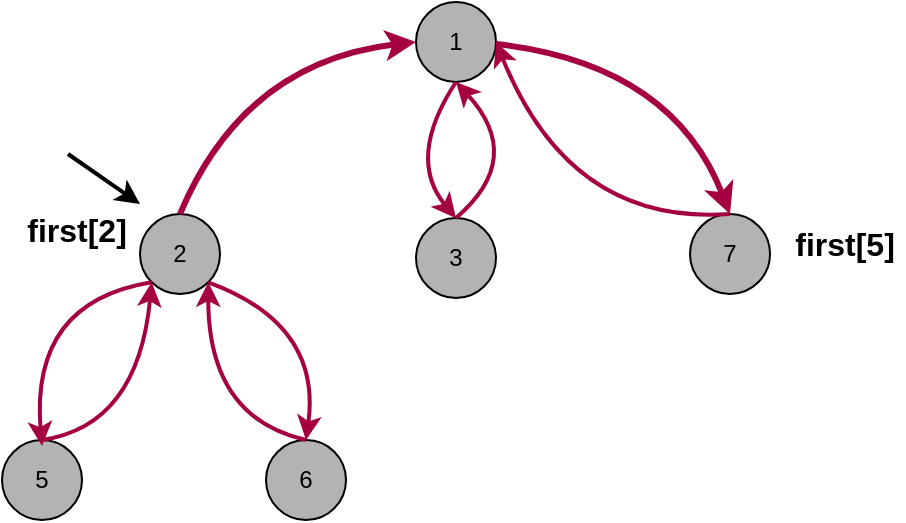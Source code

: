 <mxfile>
    <diagram id="UzlfY-F97uwRzXLrC-hK" name="第 1 页">
        <mxGraphModel dx="1094" dy="506" grid="0" gridSize="10" guides="1" tooltips="1" connect="1" arrows="1" fold="1" page="1" pageScale="1" pageWidth="827" pageHeight="1169" background="#ffffff" math="0" shadow="0">
            <root>
                <mxCell id="0"/>
                <mxCell id="1" parent="0"/>
                <mxCell id="45" value="&lt;font color=&quot;#000000&quot;&gt;1&lt;/font&gt;" style="ellipse;whiteSpace=wrap;html=1;aspect=fixed;fillColor=#B3B3B3;" parent="1" vertex="1">
                    <mxGeometry x="431" y="484" width="40" height="40" as="geometry"/>
                </mxCell>
                <mxCell id="47" value="&lt;font color=&quot;#000000&quot;&gt;2&lt;/font&gt;" style="ellipse;whiteSpace=wrap;html=1;aspect=fixed;fillColor=#B3B3B3;" parent="1" vertex="1">
                    <mxGeometry x="293" y="590" width="40" height="40" as="geometry"/>
                </mxCell>
                <mxCell id="49" value="&lt;font color=&quot;#000000&quot;&gt;3&lt;/font&gt;" style="ellipse;whiteSpace=wrap;html=1;aspect=fixed;fillColor=#B3B3B3;" parent="1" vertex="1">
                    <mxGeometry x="431" y="592" width="40" height="40" as="geometry"/>
                </mxCell>
                <mxCell id="51" value="&lt;font color=&quot;#000000&quot;&gt;7&lt;br&gt;&lt;/font&gt;" style="ellipse;whiteSpace=wrap;html=1;aspect=fixed;fillColor=#B3B3B3;" parent="1" vertex="1">
                    <mxGeometry x="568" y="590" width="40" height="40" as="geometry"/>
                </mxCell>
                <mxCell id="56" value="&lt;font color=&quot;#000000&quot;&gt;5&lt;/font&gt;" style="ellipse;whiteSpace=wrap;html=1;aspect=fixed;fillColor=#B3B3B3;" parent="1" vertex="1">
                    <mxGeometry x="224" y="703" width="40" height="40" as="geometry"/>
                </mxCell>
                <mxCell id="58" value="&lt;font color=&quot;#000000&quot;&gt;6&lt;/font&gt;" style="ellipse;whiteSpace=wrap;html=1;aspect=fixed;fillColor=#B3B3B3;" parent="1" vertex="1">
                    <mxGeometry x="356" y="703" width="40" height="40" as="geometry"/>
                </mxCell>
                <mxCell id="78" value="" style="curved=1;endArrow=classic;html=1;strokeColor=#A50040;entryX=0.5;entryY=0;entryDx=0;entryDy=0;exitX=1;exitY=1;exitDx=0;exitDy=0;fillColor=#d80073;strokeWidth=2;" parent="1" source="47" target="58" edge="1">
                    <mxGeometry width="50" height="50" relative="1" as="geometry">
                        <mxPoint x="303" y="610" as="sourcePoint"/>
                        <mxPoint x="239.858" y="718.858" as="targetPoint"/>
                        <Array as="points">
                            <mxPoint x="384" y="645"/>
                        </Array>
                    </mxGeometry>
                </mxCell>
                <mxCell id="81" value="" style="curved=1;endArrow=classic;html=1;strokeColor=#A50040;entryX=0;entryY=1;entryDx=0;entryDy=0;exitX=0.5;exitY=0;exitDx=0;exitDy=0;fillColor=#d80073;strokeWidth=2;" parent="1" source="56" target="47" edge="1">
                    <mxGeometry width="50" height="50" relative="1" as="geometry">
                        <mxPoint x="326.142" y="774.928" as="sourcePoint"/>
                        <mxPoint x="269" y="671.07" as="targetPoint"/>
                        <Array as="points">
                            <mxPoint x="292" y="696"/>
                        </Array>
                    </mxGeometry>
                </mxCell>
                <mxCell id="84" value="" style="curved=1;endArrow=classic;html=1;strokeColor=#A50040;exitX=0.5;exitY=0;exitDx=0;exitDy=0;entryX=1;entryY=1;entryDx=0;entryDy=0;fillColor=#d80073;strokeWidth=2;" parent="1" source="58" target="47" edge="1">
                    <mxGeometry width="50" height="50" relative="1" as="geometry">
                        <mxPoint x="355" y="729" as="sourcePoint"/>
                        <mxPoint x="353" y="625" as="targetPoint"/>
                        <Array as="points">
                            <mxPoint x="327" y="692"/>
                        </Array>
                    </mxGeometry>
                </mxCell>
                <mxCell id="89" value="" style="curved=1;endArrow=classic;html=1;strokeColor=#A50040;entryX=0;entryY=1;entryDx=0;entryDy=0;exitX=0;exitY=1;exitDx=0;exitDy=0;fillColor=#d80073;strokeWidth=2;" parent="1" source="47" edge="1">
                    <mxGeometry width="50" height="50" relative="1" as="geometry">
                        <mxPoint x="293" y="627" as="sourcePoint"/>
                        <mxPoint x="244" y="706" as="targetPoint"/>
                        <Array as="points">
                            <mxPoint x="238" y="634"/>
                        </Array>
                    </mxGeometry>
                </mxCell>
                <mxCell id="90" value="" style="curved=1;endArrow=classic;html=1;strokeColor=#A50040;entryX=0;entryY=0.5;entryDx=0;entryDy=0;exitX=0.5;exitY=0;exitDx=0;exitDy=0;fillColor=#d80073;strokeWidth=3;" parent="1" source="47" target="45" edge="1">
                    <mxGeometry width="50" height="50" relative="1" as="geometry">
                        <mxPoint x="301" y="548.86" as="sourcePoint"/>
                        <mxPoint x="355.858" y="470.002" as="targetPoint"/>
                        <Array as="points">
                            <mxPoint x="345" y="514"/>
                        </Array>
                    </mxGeometry>
                </mxCell>
                <mxCell id="91" value="" style="curved=1;endArrow=classic;html=1;strokeColor=#A50040;entryX=0.5;entryY=1;entryDx=0;entryDy=0;fillColor=#d80073;strokeWidth=2;exitX=0.5;exitY=0;exitDx=0;exitDy=0;" parent="1" source="49" target="45" edge="1">
                    <mxGeometry width="50" height="50" relative="1" as="geometry">
                        <mxPoint x="458" y="590" as="sourcePoint"/>
                        <mxPoint x="525.858" y="534.002" as="targetPoint"/>
                        <Array as="points">
                            <mxPoint x="486" y="562"/>
                        </Array>
                    </mxGeometry>
                </mxCell>
                <mxCell id="92" value="" style="curved=1;endArrow=classic;html=1;strokeColor=#A50040;entryX=0.5;entryY=0;entryDx=0;entryDy=0;exitX=0.5;exitY=1;exitDx=0;exitDy=0;fillColor=#d80073;strokeWidth=2;" parent="1" source="45" target="49" edge="1">
                    <mxGeometry width="50" height="50" relative="1" as="geometry">
                        <mxPoint x="451" y="525" as="sourcePoint"/>
                        <mxPoint x="338.858" y="664.142" as="targetPoint"/>
                        <Array as="points">
                            <mxPoint x="426" y="562"/>
                        </Array>
                    </mxGeometry>
                </mxCell>
                <mxCell id="102" value="" style="curved=1;endArrow=classic;html=1;strokeColor=#A50040;entryX=0.5;entryY=0;entryDx=0;entryDy=0;fillColor=#d80073;strokeWidth=3;" parent="1" target="51" edge="1">
                    <mxGeometry width="50" height="50" relative="1" as="geometry">
                        <mxPoint x="471" y="505" as="sourcePoint"/>
                        <mxPoint x="585.858" y="719.718" as="targetPoint"/>
                        <Array as="points">
                            <mxPoint x="559" y="515"/>
                        </Array>
                    </mxGeometry>
                </mxCell>
                <mxCell id="104" value="" style="curved=1;endArrow=classic;html=1;strokeColor=#A50040;entryX=1;entryY=0.5;entryDx=0;entryDy=0;exitX=0.5;exitY=0;exitDx=0;exitDy=0;fillColor=#d80073;strokeWidth=2;" parent="1" source="51" target="45" edge="1">
                    <mxGeometry width="50" height="50" relative="1" as="geometry">
                        <mxPoint x="481" y="509" as="sourcePoint"/>
                        <mxPoint x="612.142" y="605.858" as="targetPoint"/>
                        <Array as="points">
                            <mxPoint x="508" y="596"/>
                        </Array>
                    </mxGeometry>
                </mxCell>
                <mxCell id="107" value="&lt;b&gt;&lt;font style=&quot;font-size: 16px&quot;&gt;first[2]&lt;/font&gt;&lt;/b&gt;" style="text;html=1;align=center;verticalAlign=middle;resizable=0;points=[];autosize=1;strokeColor=none;fontColor=#000000;" parent="1" vertex="1">
                    <mxGeometry x="231" y="588" width="60" height="19" as="geometry"/>
                </mxCell>
                <mxCell id="109" value="&lt;font style=&quot;font-size: 16px&quot;&gt;&lt;b&gt;first[5]&lt;/b&gt;&lt;/font&gt;" style="text;html=1;align=center;verticalAlign=middle;resizable=0;points=[];autosize=1;strokeColor=none;fontColor=#000000;" parent="1" vertex="1">
                    <mxGeometry x="615" y="595" width="60" height="19" as="geometry"/>
                </mxCell>
                <mxCell id="110" value="" style="endArrow=classic;html=1;fontColor=#000000;strokeColor=#000000;strokeWidth=2;" parent="1" edge="1">
                    <mxGeometry width="50" height="50" relative="1" as="geometry">
                        <mxPoint x="257" y="560" as="sourcePoint"/>
                        <mxPoint x="293" y="585" as="targetPoint"/>
                    </mxGeometry>
                </mxCell>
            </root>
        </mxGraphModel>
    </diagram>
</mxfile>